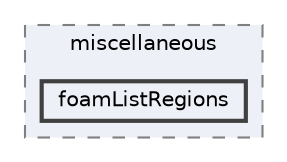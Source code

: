 digraph "applications/utilities/miscellaneous/foamListRegions"
{
 // LATEX_PDF_SIZE
  bgcolor="transparent";
  edge [fontname=Helvetica,fontsize=10,labelfontname=Helvetica,labelfontsize=10];
  node [fontname=Helvetica,fontsize=10,shape=box,height=0.2,width=0.4];
  compound=true
  subgraph clusterdir_3210494cbdf79b7f44b411965daadab0 {
    graph [ bgcolor="#edf0f7", pencolor="grey50", label="miscellaneous", fontname=Helvetica,fontsize=10 style="filled,dashed", URL="dir_3210494cbdf79b7f44b411965daadab0.html",tooltip=""]
  dir_ec30006f007cc9365101f279082e5eed [label="foamListRegions", fillcolor="#edf0f7", color="grey25", style="filled,bold", URL="dir_ec30006f007cc9365101f279082e5eed.html",tooltip=""];
  }
}
